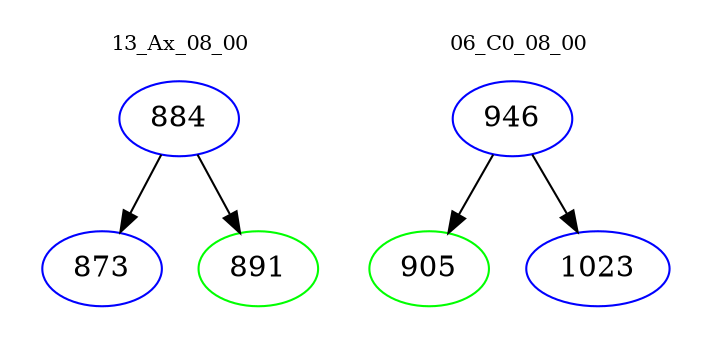 digraph{
subgraph cluster_0 {
color = white
label = "13_Ax_08_00";
fontsize=10;
T0_884 [label="884", color="blue"]
T0_884 -> T0_873 [color="black"]
T0_873 [label="873", color="blue"]
T0_884 -> T0_891 [color="black"]
T0_891 [label="891", color="green"]
}
subgraph cluster_1 {
color = white
label = "06_C0_08_00";
fontsize=10;
T1_946 [label="946", color="blue"]
T1_946 -> T1_905 [color="black"]
T1_905 [label="905", color="green"]
T1_946 -> T1_1023 [color="black"]
T1_1023 [label="1023", color="blue"]
}
}
